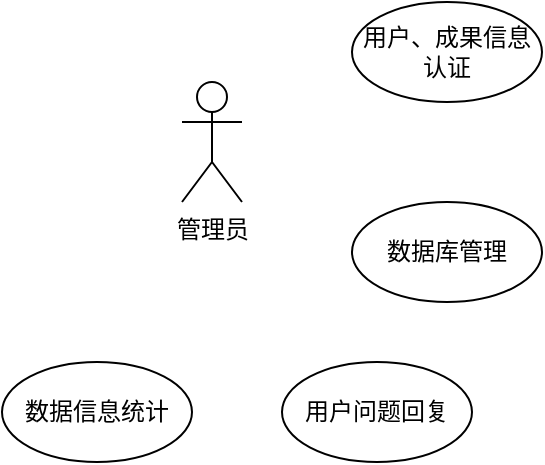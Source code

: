 <mxfile version="24.1.0" type="github">
  <diagram name="Page-1" id="c4acf3e9-155e-7222-9cf6-157b1a14988f">
    <mxGraphModel dx="788" dy="561" grid="1" gridSize="10" guides="1" tooltips="1" connect="1" arrows="1" fold="1" page="1" pageScale="1" pageWidth="850" pageHeight="1100" background="none" math="0" shadow="0">
      <root>
        <mxCell id="0" />
        <mxCell id="1" parent="0" />
        <mxCell id="pQSvEq8nZic_1JVtmuSm-1" value="管理员" style="shape=umlActor;verticalLabelPosition=bottom;verticalAlign=top;html=1;outlineConnect=0;" vertex="1" parent="1">
          <mxGeometry x="340" y="270" width="30" height="60" as="geometry" />
        </mxCell>
        <mxCell id="pQSvEq8nZic_1JVtmuSm-6" value="用户、成果信息认证" style="ellipse;whiteSpace=wrap;html=1;" vertex="1" parent="1">
          <mxGeometry x="425" y="230" width="95" height="50" as="geometry" />
        </mxCell>
        <mxCell id="pQSvEq8nZic_1JVtmuSm-7" value="数据库管理" style="ellipse;whiteSpace=wrap;html=1;" vertex="1" parent="1">
          <mxGeometry x="425" y="330" width="95" height="50" as="geometry" />
        </mxCell>
        <mxCell id="pQSvEq8nZic_1JVtmuSm-8" value="用户问题回复" style="ellipse;whiteSpace=wrap;html=1;" vertex="1" parent="1">
          <mxGeometry x="390" y="410" width="95" height="50" as="geometry" />
        </mxCell>
        <mxCell id="pQSvEq8nZic_1JVtmuSm-9" value="数据信息统计" style="ellipse;whiteSpace=wrap;html=1;" vertex="1" parent="1">
          <mxGeometry x="250" y="410" width="95" height="50" as="geometry" />
        </mxCell>
      </root>
    </mxGraphModel>
  </diagram>
</mxfile>
